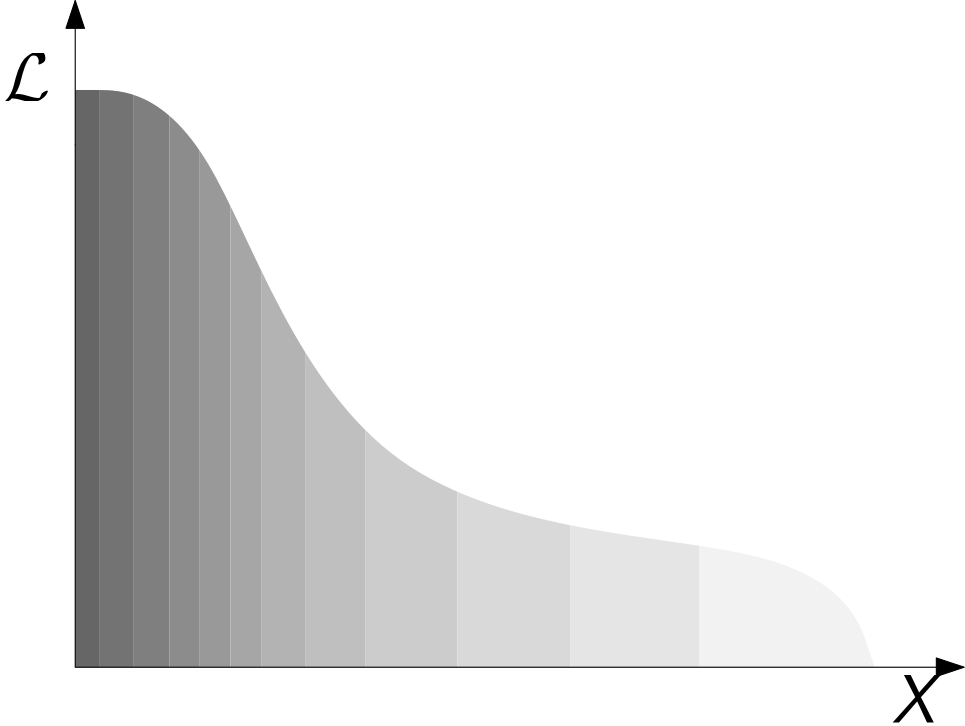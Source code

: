 <?xml version="1.0"?>
<!DOCTYPE ipe SYSTEM "ipe.dtd">
<ipe version="70005" creator="Ipe 7.1.4">
<info created="D:20150131192046" modified="D:20160308083715"/>
<ipestyle name="basic">
<symbol name="arrow/arc(spx)">
<path stroke="sym-stroke" fill="sym-stroke" pen="sym-pen">
0 0 m
-1 0.333 l
-1 -0.333 l
h
</path>
</symbol>
<symbol name="arrow/farc(spx)">
<path stroke="sym-stroke" fill="white" pen="sym-pen">
0 0 m
-1 0.333 l
-1 -0.333 l
h
</path>
</symbol>
<symbol name="mark/circle(sx)" transformations="translations">
<path fill="sym-stroke">
0.6 0 0 0.6 0 0 e
0.4 0 0 0.4 0 0 e
</path>
</symbol>
<symbol name="mark/disk(sx)" transformations="translations">
<path fill="sym-stroke">
0.6 0 0 0.6 0 0 e
</path>
</symbol>
<symbol name="mark/fdisk(sfx)" transformations="translations">
<group>
<path fill="sym-fill">
0.5 0 0 0.5 0 0 e
</path>
<path fill="sym-stroke" fillrule="eofill">
0.6 0 0 0.6 0 0 e
0.4 0 0 0.4 0 0 e
</path>
</group>
</symbol>
<symbol name="mark/box(sx)" transformations="translations">
<path fill="sym-stroke" fillrule="eofill">
-0.6 -0.6 m
0.6 -0.6 l
0.6 0.6 l
-0.6 0.6 l
h
-0.4 -0.4 m
0.4 -0.4 l
0.4 0.4 l
-0.4 0.4 l
h
</path>
</symbol>
<symbol name="mark/square(sx)" transformations="translations">
<path fill="sym-stroke">
-0.6 -0.6 m
0.6 -0.6 l
0.6 0.6 l
-0.6 0.6 l
h
</path>
</symbol>
<symbol name="mark/fsquare(sfx)" transformations="translations">
<group>
<path fill="sym-fill">
-0.5 -0.5 m
0.5 -0.5 l
0.5 0.5 l
-0.5 0.5 l
h
</path>
<path fill="sym-stroke" fillrule="eofill">
-0.6 -0.6 m
0.6 -0.6 l
0.6 0.6 l
-0.6 0.6 l
h
-0.4 -0.4 m
0.4 -0.4 l
0.4 0.4 l
-0.4 0.4 l
h
</path>
</group>
</symbol>
<symbol name="mark/cross(sx)" transformations="translations">
<group>
<path fill="sym-stroke">
-0.43 -0.57 m
0.57 0.43 l
0.43 0.57 l
-0.57 -0.43 l
h
</path>
<path fill="sym-stroke">
-0.43 0.57 m
0.57 -0.43 l
0.43 -0.57 l
-0.57 0.43 l
h
</path>
</group>
</symbol>
<symbol name="arrow/fnormal(spx)">
<path stroke="sym-stroke" fill="white" pen="sym-pen">
0 0 m
-1 0.333 l
-1 -0.333 l
h
</path>
</symbol>
<symbol name="arrow/pointed(spx)">
<path stroke="sym-stroke" fill="sym-stroke" pen="sym-pen">
0 0 m
-1 0.333 l
-0.8 0 l
-1 -0.333 l
h
</path>
</symbol>
<symbol name="arrow/fpointed(spx)">
<path stroke="sym-stroke" fill="white" pen="sym-pen">
0 0 m
-1 0.333 l
-0.8 0 l
-1 -0.333 l
h
</path>
</symbol>
<symbol name="arrow/linear(spx)">
<path stroke="sym-stroke" pen="sym-pen">
-1 0.333 m
0 0 l
-1 -0.333 l
</path>
</symbol>
<symbol name="arrow/fdouble(spx)">
<path stroke="sym-stroke" fill="white" pen="sym-pen">
0 0 m
-1 0.333 l
-1 -0.333 l
h
-1 0 m
-2 0.333 l
-2 -0.333 l
h
</path>
</symbol>
<symbol name="arrow/double(spx)">
<path stroke="sym-stroke" fill="sym-stroke" pen="sym-pen">
0 0 m
-1 0.333 l
-1 -0.333 l
h
-1 0 m
-2 0.333 l
-2 -0.333 l
h
</path>
</symbol>
<pen name="heavier" value="0.8"/>
<pen name="fat" value="1.2"/>
<pen name="ultrafat" value="2"/>
<symbolsize name="large" value="5"/>
<symbolsize name="small" value="2"/>
<symbolsize name="tiny" value="1.1"/>
<arrowsize name="large" value="10"/>
<arrowsize name="small" value="5"/>
<arrowsize name="tiny" value="3"/>
<color name="red" value="1 0 0"/>
<color name="green" value="0 1 0"/>
<color name="blue" value="0 0 1"/>
<color name="yellow" value="1 1 0"/>
<color name="orange" value="1 0.647 0"/>
<color name="gold" value="1 0.843 0"/>
<color name="purple" value="0.627 0.125 0.941"/>
<color name="gray" value="0.745"/>
<color name="brown" value="0.647 0.165 0.165"/>
<color name="navy" value="0 0 0.502"/>
<color name="pink" value="1 0.753 0.796"/>
<color name="seagreen" value="0.18 0.545 0.341"/>
<color name="turquoise" value="0.251 0.878 0.816"/>
<color name="violet" value="0.933 0.51 0.933"/>
<color name="darkblue" value="0 0 0.545"/>
<color name="darkcyan" value="0 0.545 0.545"/>
<color name="darkgray" value="0.663"/>
<color name="darkgreen" value="0 0.392 0"/>
<color name="darkmagenta" value="0.545 0 0.545"/>
<color name="darkorange" value="1 0.549 0"/>
<color name="darkred" value="0.545 0 0"/>
<color name="lightblue" value="0.678 0.847 0.902"/>
<color name="lightcyan" value="0.878 1 1"/>
<color name="lightgray" value="0.827"/>
<color name="lightgreen" value="0.565 0.933 0.565"/>
<color name="lightyellow" value="1 1 0.878"/>
<dashstyle name="dashed" value="[4] 0"/>
<dashstyle name="dotted" value="[1 3] 0"/>
<dashstyle name="dash dotted" value="[4 2 1 2] 0"/>
<dashstyle name="dash dot dotted" value="[4 2 1 2 1 2] 0"/>
<textsize name="large" value="\large"/>
<textsize name="small" value="\small"/>
<textsize name="tiny" value="\tiny"/>
<textsize name="Large" value="\Large"/>
<textsize name="LARGE" value="\LARGE"/>
<textsize name="huge" value="\huge"/>
<textsize name="Huge" value="\Huge"/>
<textsize name="footnote" value="\footnotesize"/>
<textstyle name="center" begin="\begin{center}" end="\end{center}"/>
<textstyle name="itemize" begin="\begin{itemize}" end="\end{itemize}"/>
<textstyle name="item" begin="\begin{itemize}\item{}" end="\end{itemize}"/>
<gridsize name="4 pts" value="4"/>
<gridsize name="8 pts (~3 mm)" value="8"/>
<gridsize name="16 pts (~6 mm)" value="16"/>
<gridsize name="32 pts (~12 mm)" value="32"/>
<gridsize name="10 pts (~3.5 mm)" value="10"/>
<gridsize name="20 pts (~7 mm)" value="20"/>
<gridsize name="14 pts (~5 mm)" value="14"/>
<gridsize name="28 pts (~10 mm)" value="28"/>
<gridsize name="56 pts (~20 mm)" value="56"/>
<anglesize name="90 deg" value="90"/>
<anglesize name="60 deg" value="60"/>
<anglesize name="45 deg" value="45"/>
<anglesize name="30 deg" value="30"/>
<anglesize name="22.5 deg" value="22.5"/>
<tiling name="falling" angle="-60" step="4" width="1"/>
<tiling name="rising" angle="30" step="4" width="1"/>
</ipestyle>
<ipestyle name="beamer">
<color name="gray000" value="0"/>
<color name="gray001" value="0.012"/>
<color name="gray002" value="0.02"/>
<color name="gray003" value="0.031"/>
<color name="gray004" value="0.039"/>
<color name="gray005" value="0.051"/>
<color name="gray006" value="0.059"/>
<color name="gray007" value="0.071"/>
<color name="gray008" value="0.078"/>
<color name="gray009" value="0.09"/>
<color name="gray010" value="0.102"/>
<color name="gray011" value="0.11"/>
<color name="gray012" value="0.122"/>
<color name="gray013" value="0.129"/>
<color name="gray014" value="0.141"/>
<color name="gray015" value="0.149"/>
<color name="gray016" value="0.161"/>
<color name="gray017" value="0.169"/>
<color name="gray018" value="0.18"/>
<color name="gray019" value="0.188"/>
<color name="gray020" value="0.2"/>
<color name="gray021" value="0.212"/>
<color name="gray022" value="0.22"/>
<color name="gray023" value="0.231"/>
<color name="gray024" value="0.239"/>
<color name="gray025" value="0.251"/>
<color name="gray026" value="0.259"/>
<color name="gray027" value="0.271"/>
<color name="gray028" value="0.278"/>
<color name="gray029" value="0.29"/>
<color name="gray030" value="0.302"/>
<color name="gray031" value="0.31"/>
<color name="gray032" value="0.322"/>
<color name="gray033" value="0.329"/>
<color name="gray034" value="0.341"/>
<color name="gray035" value="0.349"/>
<color name="gray036" value="0.361"/>
<color name="gray037" value="0.369"/>
<color name="gray038" value="0.38"/>
<color name="gray039" value="0.388"/>
<color name="gray040" value="0.4"/>
<color name="gray041" value="0.412"/>
<color name="gray042" value="0.42"/>
<color name="gray043" value="0.431"/>
<color name="gray044" value="0.439"/>
<color name="gray045" value="0.451"/>
<color name="gray046" value="0.459"/>
<color name="gray047" value="0.471"/>
<color name="gray048" value="0.478"/>
<color name="gray049" value="0.49"/>
<color name="gray050" value="0.498"/>
<color name="gray051" value="0.51"/>
<color name="gray052" value="0.522"/>
<color name="gray053" value="0.529"/>
<color name="gray054" value="0.541"/>
<color name="gray055" value="0.549"/>
<color name="gray056" value="0.561"/>
<color name="gray057" value="0.569"/>
<color name="gray058" value="0.58"/>
<color name="gray059" value="0.588"/>
<color name="gray060" value="0.6"/>
<color name="gray061" value="0.612"/>
<color name="gray062" value="0.62"/>
<color name="gray063" value="0.631"/>
<color name="gray064" value="0.639"/>
<color name="gray065" value="0.651"/>
<color name="gray066" value="0.659"/>
<color name="gray067" value="0.671"/>
<color name="gray068" value="0.678"/>
<color name="gray069" value="0.69"/>
<color name="gray070" value="0.702"/>
<color name="gray071" value="0.71"/>
<color name="gray072" value="0.722"/>
<color name="gray073" value="0.729"/>
<color name="gray074" value="0.741"/>
<color name="gray075" value="0.749"/>
<color name="gray076" value="0.761"/>
<color name="gray077" value="0.769"/>
<color name="gray078" value="0.78"/>
<color name="gray079" value="0.788"/>
<color name="gray080" value="0.8"/>
<color name="gray081" value="0.812"/>
<color name="gray082" value="0.82"/>
<color name="gray083" value="0.831"/>
<color name="gray084" value="0.839"/>
<color name="gray085" value="0.851"/>
<color name="gray086" value="0.859"/>
<color name="gray087" value="0.871"/>
<color name="gray088" value="0.878"/>
<color name="gray089" value="0.89"/>
<color name="gray090" value="0.898"/>
<color name="gray091" value="0.91"/>
<color name="gray092" value="0.922"/>
<color name="gray093" value="0.929"/>
<color name="gray094" value="0.941"/>
<color name="gray095" value="0.949"/>
<color name="gray096" value="0.961"/>
<color name="gray097" value="0.969"/>
<color name="gray098" value="0.98"/>
<color name="gray099" value="0.988"/>
<color name="gray100" value="1"/>
<preamble>
\makeatletter
\renewcommand{\rmdefault}{cmss}
\def\mathfamilydefault{\sfdefault}
\SetSymbolFont{operators}{normal}{OT1}{cmss}{m}{n}
\SetSymbolFont{operators}{bold}{OT1}{cmss}{bx}{n}
\DeclareSymbolFont{numbers}{\encodingdefault}{\mathfamilydefault}{m}{n}
\DeclareSymbolFont{pureletters}{\encodingdefault}{\mathfamilydefault}{m}{it}
\SetMathAlphabet{\mathrm}{normal}{\encodingdefault}{\rmdefault}{m}{n}
\DeclareMathAlphabet{\mathbf}{\encodingdefault}{\mathfamilydefault}{bx}{n}
\DeclareMathAlphabet{\mathsf}{\encodingdefault}{\sfdefault}{m}{n}
\DeclareMathAlphabet{\mathit}{\encodingdefault}{\mathfamilydefault}{m}{it}
\DeclareMathAlphabet{\mathtt}{\encodingdefault}{\ttdefault}{m}{n}
\SetSymbolFont{numbers}{bold}{\encodingdefault}{\mathfamilydefault}{bx}{n}
\SetSymbolFont{pureletters}{bold}{\encodingdefault}{\mathfamilydefault}{bx}{it}
\SetMathAlphabet{\mathrm}{bold}{\encodingdefault}{\rmdefault}{bx}{n}
\SetMathAlphabet{\mathbf}{bold}{\encodingdefault}{\mathfamilydefault}{bx}{n}
\SetMathAlphabet{\mathsf}{bold}{\encodingdefault}{\sfdefault}{bx}{n}
\SetMathAlphabet{\mathit}{bold}{\encodingdefault}{\mathfamilydefault}{bx}{it}
\SetMathAlphabet{\mathtt}{bold}{\encodingdefault}{\ttdefault}{bx}{n}

\def\operator@font{\mathgroup\symnumbers}

\DeclareMathSymbol{0}\mathalpha{numbers}{&quot;30}
\DeclareMathSymbol{1}\mathalpha{numbers}{&quot;31}
\DeclareMathSymbol{2}\mathalpha{numbers}{&quot;32}
\DeclareMathSymbol{3}\mathalpha{numbers}{&quot;33}
\DeclareMathSymbol{4}\mathalpha{numbers}{&quot;34}
\DeclareMathSymbol{5}\mathalpha{numbers}{&quot;35}
\DeclareMathSymbol{6}\mathalpha{numbers}{&quot;36}
\DeclareMathSymbol{7}\mathalpha{numbers}{&quot;37}
\DeclareMathSymbol{8}\mathalpha{numbers}{&quot;38}
\DeclareMathSymbol{9}\mathalpha{numbers}{&quot;39}

\DeclareMathSymbol{A}\mathalpha{pureletters}{&quot;41}
\DeclareMathSymbol{B}\mathalpha{pureletters}{&quot;42}
\DeclareMathSymbol{C}\mathalpha{pureletters}{&quot;43}
\DeclareMathSymbol{D}\mathalpha{pureletters}{&quot;44}
\DeclareMathSymbol{E}\mathalpha{pureletters}{&quot;45}
\DeclareMathSymbol{F}\mathalpha{pureletters}{&quot;46}
\DeclareMathSymbol{G}\mathalpha{pureletters}{&quot;47}
\DeclareMathSymbol{H}\mathalpha{pureletters}{&quot;48}
\DeclareMathSymbol{I}\mathalpha{pureletters}{&quot;49}
\DeclareMathSymbol{J}\mathalpha{pureletters}{&quot;4A}
\DeclareMathSymbol{K}\mathalpha{pureletters}{&quot;4B}
\DeclareMathSymbol{L}\mathalpha{pureletters}{&quot;4C}
\DeclareMathSymbol{M}\mathalpha{pureletters}{&quot;4D}
\DeclareMathSymbol{N}\mathalpha{pureletters}{&quot;4E}
\DeclareMathSymbol{O}\mathalpha{pureletters}{&quot;4F}
\DeclareMathSymbol{P}\mathalpha{pureletters}{&quot;50}
\DeclareMathSymbol{Q}\mathalpha{pureletters}{&quot;51}
\DeclareMathSymbol{R}\mathalpha{pureletters}{&quot;52}
\DeclareMathSymbol{S}\mathalpha{pureletters}{&quot;53}
\DeclareMathSymbol{T}\mathalpha{pureletters}{&quot;54}
\DeclareMathSymbol{U}\mathalpha{pureletters}{&quot;55}
\DeclareMathSymbol{V}\mathalpha{pureletters}{&quot;56}
\DeclareMathSymbol{W}\mathalpha{pureletters}{&quot;57}
\DeclareMathSymbol{X}\mathalpha{pureletters}{&quot;58}
\DeclareMathSymbol{Y}\mathalpha{pureletters}{&quot;59}
\DeclareMathSymbol{Z}\mathalpha{pureletters}{&quot;5A}

\DeclareMathSymbol{a}\mathalpha{pureletters}{&quot;61}
\DeclareMathSymbol{b}\mathalpha{pureletters}{&quot;62}
\DeclareMathSymbol{c}\mathalpha{pureletters}{&quot;63}
\DeclareMathSymbol{d}\mathalpha{pureletters}{&quot;64}
\DeclareMathSymbol{e}\mathalpha{pureletters}{&quot;65}
\DeclareMathSymbol{f}\mathalpha{pureletters}{&quot;66}
\DeclareMathSymbol{g}\mathalpha{pureletters}{&quot;67}
\DeclareMathSymbol{h}\mathalpha{pureletters}{&quot;68}
\DeclareMathSymbol{i}\mathalpha{pureletters}{&quot;69}
\DeclareMathSymbol{j}\mathalpha{pureletters}{&quot;6A}
\DeclareMathSymbol{k}\mathalpha{pureletters}{&quot;6B}
\DeclareMathSymbol{l}\mathalpha{pureletters}{&quot;6C}
\DeclareMathSymbol{m}\mathalpha{pureletters}{&quot;6D}
\DeclareMathSymbol{n}\mathalpha{pureletters}{&quot;6E}
\DeclareMathSymbol{o}\mathalpha{pureletters}{&quot;6F}
\DeclareMathSymbol{p}\mathalpha{pureletters}{&quot;70}
\DeclareMathSymbol{q}\mathalpha{pureletters}{&quot;71}
\DeclareMathSymbol{r}\mathalpha{pureletters}{&quot;72}
\DeclareMathSymbol{s}\mathalpha{pureletters}{&quot;73}
\DeclareMathSymbol{t}\mathalpha{pureletters}{&quot;74}
\DeclareMathSymbol{u}\mathalpha{pureletters}{&quot;75}
\DeclareMathSymbol{v}\mathalpha{pureletters}{&quot;76}
\DeclareMathSymbol{w}\mathalpha{pureletters}{&quot;77}
\DeclareMathSymbol{x}\mathalpha{pureletters}{&quot;78}
\DeclareMathSymbol{y}\mathalpha{pureletters}{&quot;79}
\DeclareMathSymbol{z}\mathalpha{pureletters}{&quot;7A}

\DeclareOldFontCommand{\rm}{\normalfont\rmfamily}{\mathrm}
\DeclareOldFontCommand{\sf}{\normalfont\sffamily}{\mathsf}
\DeclareOldFontCommand{\tt}{\normalfont\ttfamily}{\mathtt}
\DeclareOldFontCommand{\bf}{\normalfont\bfseries}{\mathbf}
\DeclareOldFontCommand{\it}{\normalfont\itshape}{\mathit}
\DeclareOldFontCommand{\sl}{\normalfont\slshape}{\@nomath\sl}
\DeclareOldFontCommand{\sc}{\normalfont\scshape}{\@nomath\sc}
\DeclareRobustCommand*\cal{\@fontswitch\relax\mathcal}
\DeclareRobustCommand*\mit{\@fontswitch\relax\mathnormal}
\makeatother
</preamble>
<layout paper="364.2 273.1" origin="0 0" frame="500 300" crop="no"/>
</ipestyle>
<page>
<layer name="alpha"/>
<layer name="beta"/>
<layer name="gamma"/>
<layer name="delta"/>
<layer name="epsilon"/>
<layer name="zeta"/>
<view layers="alpha" active="gamma"/>
<view layers="alpha delta" active="delta"/>
<view layers="alpha beta delta" active="beta"/>
<view layers="alpha beta gamma delta" active="gamma"/>
<view layers="alpha beta gamma delta zeta" active="zeta"/>
<path layer="alpha" matrix="2.01694 0 0 1 -78.6838 0" fill="gray050">
71.6655 32 m
71.6655 240 l
65.3243 240 l
65.3243 32 l
h
</path>
<path matrix="1.31044 0 0 1 -27.2761 0" fill="gray060">
87.8632 32 m
87.8632 240 l
79.4281 240 l
79.4281 32 l
h
</path>
<path matrix="2.99312 0 0 1 -142.452 0" fill="gray045">
65.3243 32 m
65.3243 240 l
61.1538 240 l
61.1538 32 l
h
</path>
<path fill="gray040">
40.5884 240 m
40.5884 32 l
32 32 l
32 240 l
h
</path>
<path matrix="1.41041 0 0 1 -35.2169 0" fill="gray055">
79.4281 32 m
79.4281 240 l
71.6655 240 l
71.6655 32 l
h
</path>
<path fill="gray065">
98.9343 32 m
98.9343 240 l
87.8632 240 l
87.8632 32 l
h
</path>
<path fill="gray070">
114.75 32 m
114.75 240 l
98.9343 240 l
98.9343 32 l
h
</path>
<path fill="gray075">
136.365 32 m
136.365 240 l
114.75 240 l
114.75 32 l
h
</path>
<path fill="gray080">
169.579 32 m
169.579 240 l
136.365 240 l
136.365 32 l
h
</path>
<path fill="gray085">
210.173 32 m
210.173 240 l
169.579 240 l
169.579 32 l
h
</path>
<path fill="gray090">
256.566 32 m
256.566 240 l
210.173 240 l
210.173 32 l
h
</path>
<path fill="gray095">
256.566 32 m
256.566 240 l
319.829 240 l
319.829 32 l
h
</path>
<path stroke="white" fill="gray100">
320 32 m
304 80
128 80
80 240
32 240 s
320 240 l
h
</path>
<path stroke="black" arrow="normal/large" rarrow="normal/large">
32 272 m
32 32 l
352 32 l
</path>
<path stroke="black" fill="gray040" cap="1">
32 220.005 m
32 220.005 l
</path>
<text matrix="1 0 0 1 -5.48284 -26.0435" transformations="translations" pos="11.4001 262.134" stroke="black" type="label" width="17.096" height="16.938" depth="0" valign="baseline" size="Huge">$\mathcal{L}$</text>
<text matrix="1 0 0 1 314.517 -250.043" transformations="translations" pos="11.4001 262.134" stroke="black" type="label" width="18.815" height="17.213" depth="0" valign="baseline" size="Huge">$X$</text>
<text layer="gamma" transformations="translations" pos="128 208" stroke="black" type="label" width="179.885" height="14.645" depth="13.82" valign="baseline" size="Large">$\displaystyle{\int \mathcal{L}(X)dX \approx \sum_i \mathcal{L}_i ( X_{i-1}-X_i )}$</text>
<text layer="beta" matrix="1 0 0 1 -44.7715 11.0144" transformations="translations" pos="256 16" stroke="black" type="label" width="12.467" height="8.305" depth="1.79" halign="center" valign="top" size="large">$X_2$</text>
<text matrix="1 0 0 1 1.44132 11.5897" transformations="translations" pos="256 16" stroke="black" type="label" width="12.467" height="8.305" depth="1.79" halign="center" valign="top" size="large">$X_1$</text>
<text matrix="1 0 0 1 -85.9981 10.6309" transformations="translations" pos="256 16" stroke="black" type="label" width="12.467" height="8.305" depth="1.79" halign="center" valign="top" size="large">$X_3$</text>
<text matrix="1 0 0 1 -119.584 10.4203" transformations="translations" pos="256 16" stroke="black" type="label" width="12.467" height="8.305" depth="1.79" halign="center" valign="top" size="large">$X_4$</text>
<text matrix="1 0 0 1 -139.806 9.99901" transformations="translations" pos="256 16" stroke="black" type="label" width="12.467" height="8.305" depth="1.79" halign="center" valign="top" size="large">$X_5$</text>
<text layer="delta" transformations="translations" pos="256.566 85.699" stroke="black" type="label" width="12.978" height="8.173" depth="1.79" valign="baseline" size="large">$\mathcal{L}_1$</text>
<text matrix="1 0 0 1 -50.9748 7.58309" transformations="translations" pos="256.566 85.699" stroke="black" type="label" width="12.978" height="8.173" depth="1.79" valign="baseline" size="large">$\mathcal{L}_2$</text>
<text matrix="1 0 0 1 -92.6815 15.5874" transformations="translations" pos="256.566 85.699" stroke="black" type="label" width="12.978" height="8.173" depth="1.79" valign="baseline" size="large">$\mathcal{L}_3$</text>
<text matrix="1 0 0 1 -121.75 37.4941" transformations="translations" pos="256.566 85.699" stroke="black" type="label" width="12.978" height="8.173" depth="1.79" valign="baseline" size="large">$\mathcal{L}_4$</text>
<text matrix="1 0 0 1 -143.657 64.4561" transformations="translations" pos="256.566 85.699" stroke="black" type="label" width="12.978" height="8.173" depth="1.79" valign="baseline" size="large">$\mathcal{L}_5$</text>
<text layer="epsilon" transformations="translations" pos="128 208" stroke="black" type="label" width="125.833" height="14.645" depth="13.82" valign="baseline" size="Large">$\displaystyle{\int \mathcal{L}(X)dX \approx \sum_i \mathcal{L}_i w_i}$</text>
<text layer="zeta" matrix="1 0 0 1 48 -48" transformations="translations" pos="128 208" stroke="black" type="label" width="141.607" height="16.068" depth="10.95" valign="baseline" size="Large">$\displaystyle{X_{i+1} \approx \frac{n}{n+1} X_{i} }$, $\displaystyle{X_0 = 1}$</text>
</page>
</ipe>
